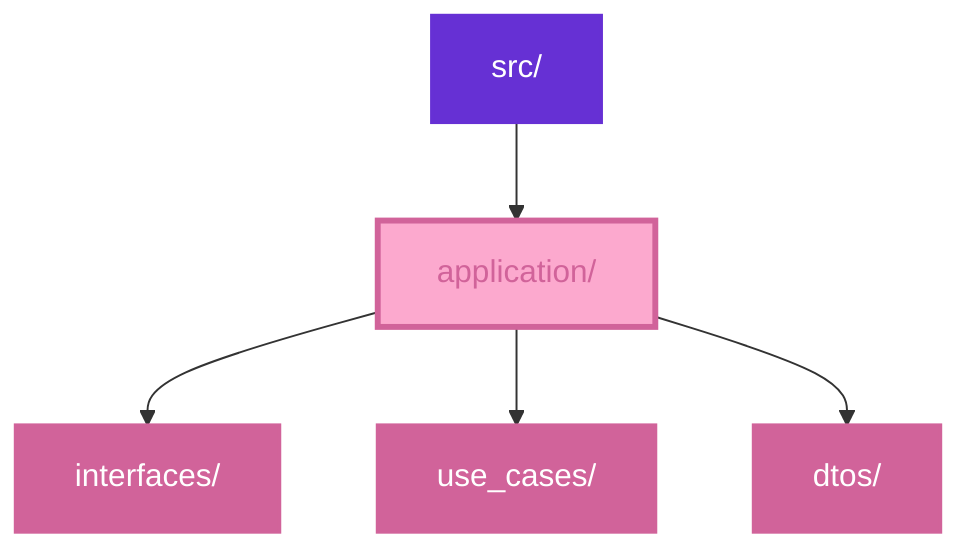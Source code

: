 flowchart TD
    %% Root
    style A fill:#6630d4,stroke:#6630d4,stroke-width:2px,color:#ffffff
    A[src/] --> C[application/]
    
    %% Application Components
    C --> C1[interfaces/]
    C --> C2[use_cases/]
    C --> C3[dtos/]

    %% Application Layer Style
    style C fill:#fca9ce,stroke:#d1639a,stroke-width:3px,color:#d1639a
    style C1 fill:#d1639a,stroke:#d1639a,stroke-width:2px,color:#ffffff
    style C2 fill:#d1639a,stroke:#d1639a,stroke-width:2px,color:#ffffff
    style C3 fill:#d1639a,stroke:#d1639a,stroke-width:2px,color:#ffffff